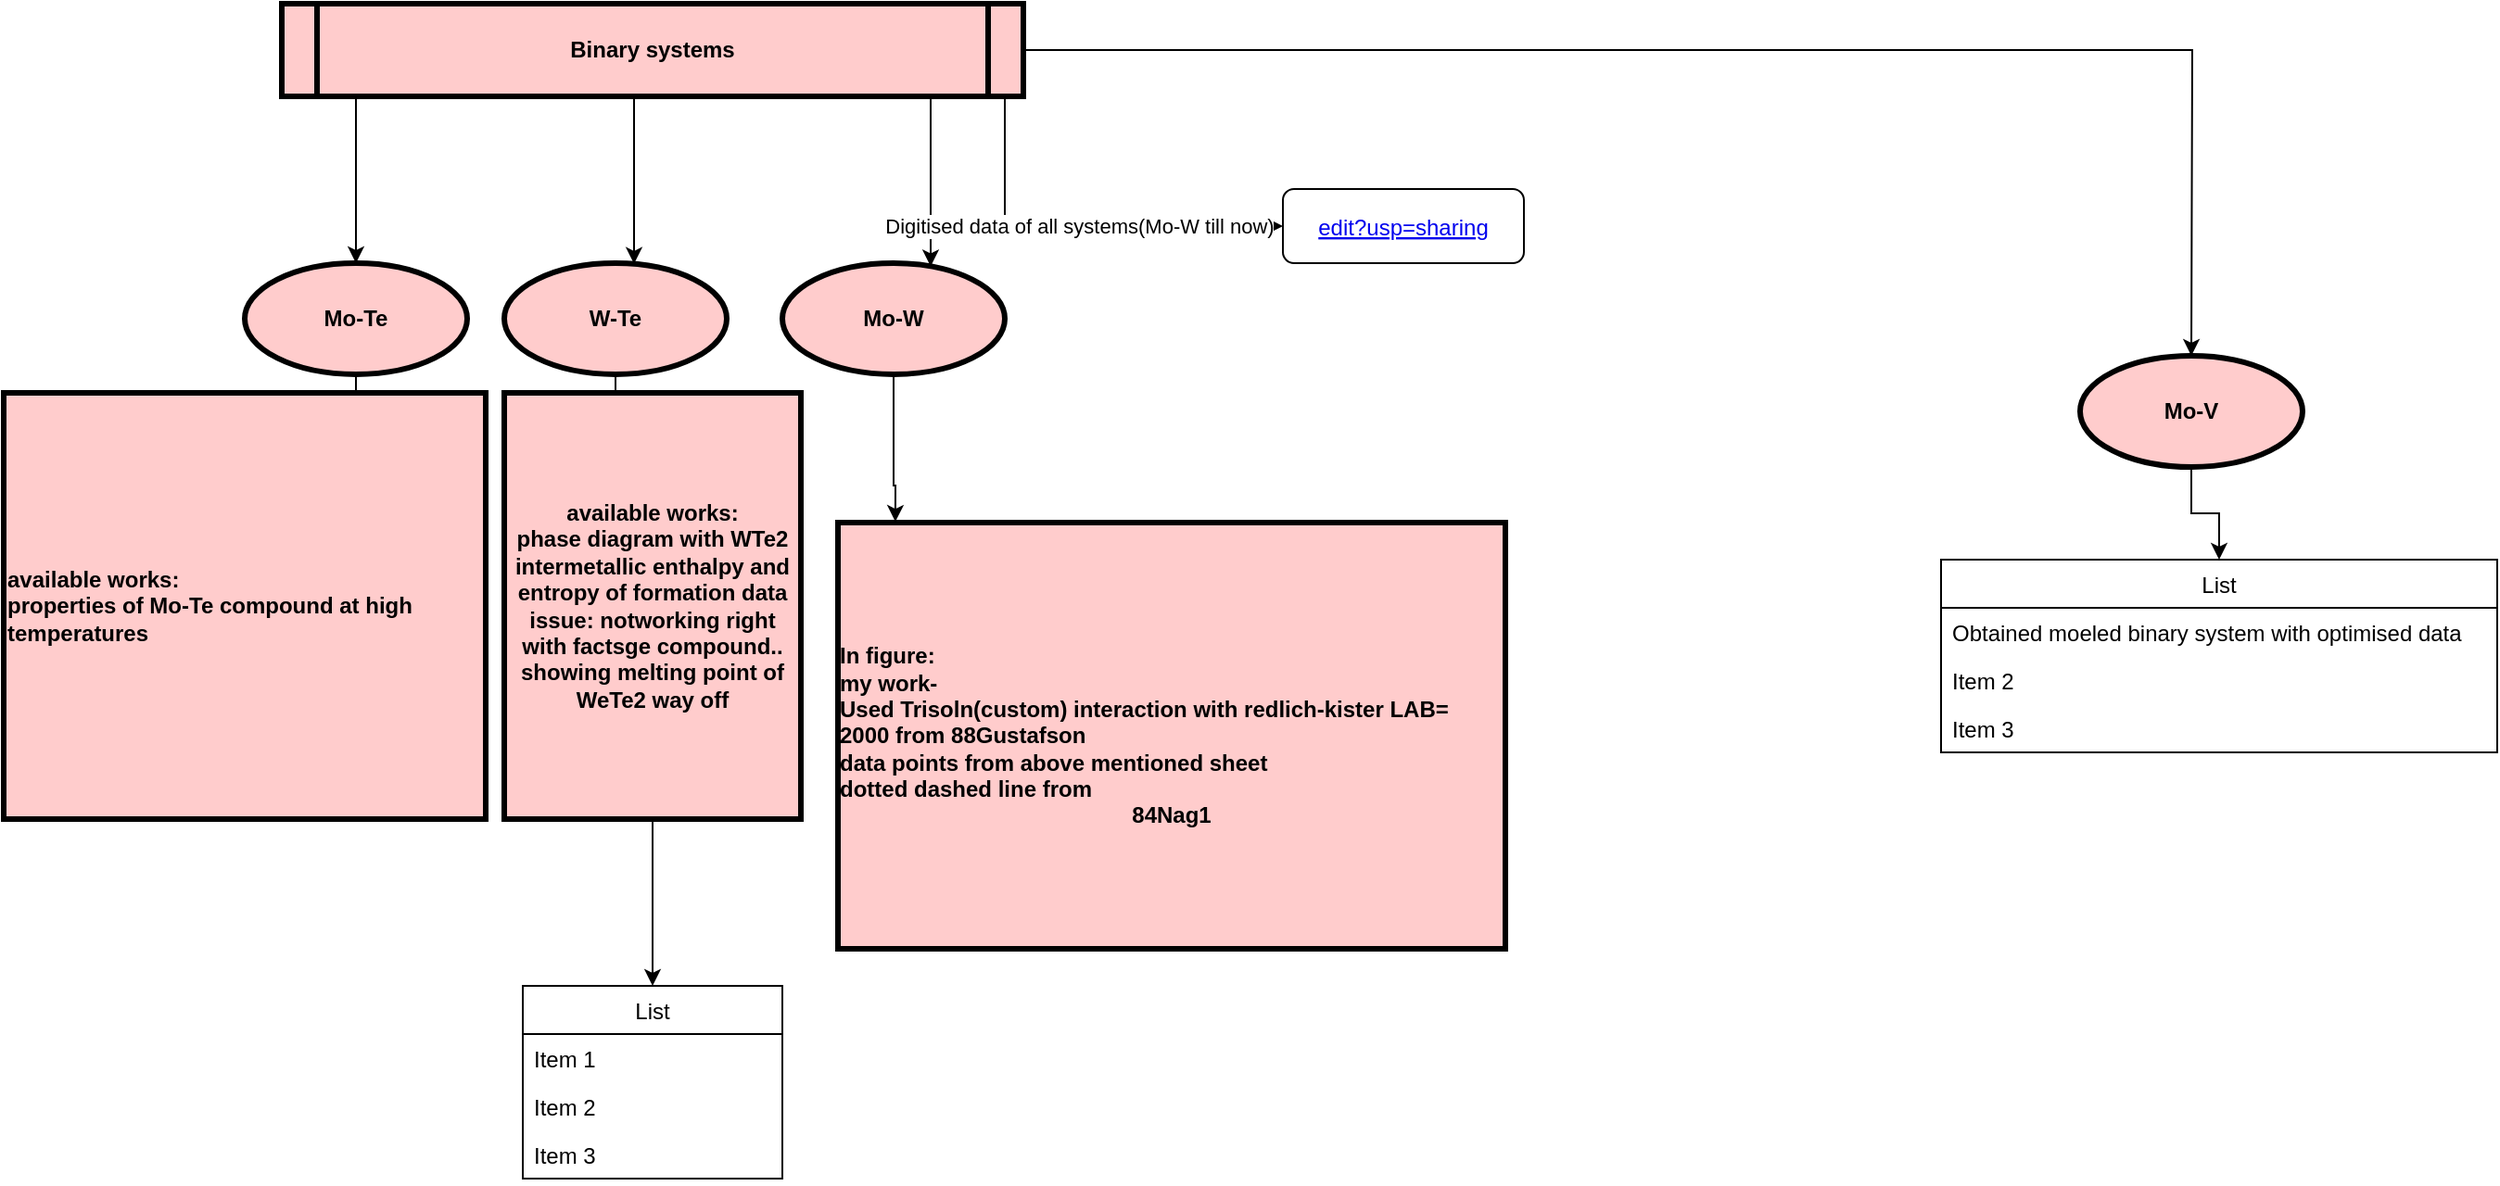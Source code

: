 <mxfile version="15.1.1" type="github">
  <diagram id="kgpKYQtTHZ0yAKxKKP6v" name="Page-1">
    <mxGraphModel dx="1550" dy="661" grid="1" gridSize="10" guides="1" tooltips="1" connect="1" arrows="1" fold="1" page="1" pageScale="1" pageWidth="850" pageHeight="1100" math="0" shadow="0">
      <root>
        <mxCell id="0" />
        <mxCell id="1" parent="0" />
        <mxCell id="wirNJk3x5N79A3oDP3Wb-84" value="" style="edgeStyle=orthogonalEdgeStyle;rounded=0;orthogonalLoop=1;jettySize=auto;html=1;" parent="1" source="wirNJk3x5N79A3oDP3Wb-12" target="wirNJk3x5N79A3oDP3Wb-83" edge="1">
          <mxGeometry relative="1" as="geometry">
            <Array as="points">
              <mxPoint x="90" y="100" />
              <mxPoint x="90" y="100" />
            </Array>
          </mxGeometry>
        </mxCell>
        <mxCell id="wirNJk3x5N79A3oDP3Wb-86" value="" style="edgeStyle=orthogonalEdgeStyle;rounded=0;orthogonalLoop=1;jettySize=auto;html=1;" parent="1" source="wirNJk3x5N79A3oDP3Wb-12" target="wirNJk3x5N79A3oDP3Wb-85" edge="1">
          <mxGeometry relative="1" as="geometry">
            <Array as="points">
              <mxPoint x="240" y="150" />
              <mxPoint x="240" y="150" />
            </Array>
          </mxGeometry>
        </mxCell>
        <mxCell id="wirNJk3x5N79A3oDP3Wb-88" value="" style="edgeStyle=orthogonalEdgeStyle;rounded=0;orthogonalLoop=1;jettySize=auto;html=1;" parent="1" source="wirNJk3x5N79A3oDP3Wb-12" target="wirNJk3x5N79A3oDP3Wb-87" edge="1">
          <mxGeometry relative="1" as="geometry">
            <Array as="points">
              <mxPoint x="400" y="120" />
              <mxPoint x="400" y="120" />
            </Array>
          </mxGeometry>
        </mxCell>
        <mxCell id="wirNJk3x5N79A3oDP3Wb-97" value="Digitised data of all systems(Mo-W till now)&lt;br&gt;" style="edgeStyle=orthogonalEdgeStyle;rounded=0;orthogonalLoop=1;jettySize=auto;html=1;entryX=0;entryY=0.5;entryDx=0;entryDy=0;" parent="1" source="wirNJk3x5N79A3oDP3Wb-12" target="wirNJk3x5N79A3oDP3Wb-95" edge="1">
          <mxGeometry relative="1" as="geometry">
            <Array as="points">
              <mxPoint x="440" y="140" />
            </Array>
          </mxGeometry>
        </mxCell>
        <mxCell id="ZdKyLgPRO9MvoNBh7_Rb-6" style="edgeStyle=orthogonalEdgeStyle;rounded=0;orthogonalLoop=1;jettySize=auto;html=1;" edge="1" parent="1" source="wirNJk3x5N79A3oDP3Wb-12">
          <mxGeometry relative="1" as="geometry">
            <mxPoint x="1080" y="210" as="targetPoint" />
          </mxGeometry>
        </mxCell>
        <mxCell id="wirNJk3x5N79A3oDP3Wb-12" value="Binary systems" style="shape=process;whiteSpace=wrap;align=center;verticalAlign=middle;size=0.048;fontStyle=1;strokeWidth=3;fillColor=#FFCCCC" parent="1" vertex="1">
          <mxGeometry x="50.0" y="20" width="400" height="50" as="geometry" />
        </mxCell>
        <mxCell id="wirNJk3x5N79A3oDP3Wb-78" value="" style="edgeStyle=orthogonalEdgeStyle;rounded=0;orthogonalLoop=1;jettySize=auto;html=1;" parent="1" edge="1">
          <mxGeometry relative="1" as="geometry">
            <mxPoint x="388.5" y="741.0" as="targetPoint" />
          </mxGeometry>
        </mxCell>
        <mxCell id="wirNJk3x5N79A3oDP3Wb-90" value="" style="edgeStyle=orthogonalEdgeStyle;rounded=0;orthogonalLoop=1;jettySize=auto;html=1;" parent="1" source="wirNJk3x5N79A3oDP3Wb-83" target="wirNJk3x5N79A3oDP3Wb-89" edge="1">
          <mxGeometry relative="1" as="geometry" />
        </mxCell>
        <mxCell id="wirNJk3x5N79A3oDP3Wb-83" value="Mo-Te" style="ellipse;whiteSpace=wrap;html=1;fontStyle=1;strokeWidth=3;fillColor=#FFCCCC;" parent="1" vertex="1">
          <mxGeometry x="30.0" y="160" width="120" height="60" as="geometry" />
        </mxCell>
        <mxCell id="wirNJk3x5N79A3oDP3Wb-92" value="" style="edgeStyle=orthogonalEdgeStyle;rounded=0;orthogonalLoop=1;jettySize=auto;html=1;" parent="1" source="wirNJk3x5N79A3oDP3Wb-85" target="wirNJk3x5N79A3oDP3Wb-91" edge="1">
          <mxGeometry relative="1" as="geometry" />
        </mxCell>
        <mxCell id="wirNJk3x5N79A3oDP3Wb-85" value="W-Te" style="ellipse;whiteSpace=wrap;html=1;fontStyle=1;strokeWidth=3;fillColor=#FFCCCC;" parent="1" vertex="1">
          <mxGeometry x="170.0" y="160" width="120" height="60" as="geometry" />
        </mxCell>
        <mxCell id="wirNJk3x5N79A3oDP3Wb-94" value="" style="edgeStyle=orthogonalEdgeStyle;rounded=0;orthogonalLoop=1;jettySize=auto;html=1;entryX=0.086;entryY=-0.002;entryDx=0;entryDy=0;entryPerimeter=0;" parent="1" source="wirNJk3x5N79A3oDP3Wb-87" target="wirNJk3x5N79A3oDP3Wb-93" edge="1">
          <mxGeometry relative="1" as="geometry">
            <mxPoint x="380" y="290" as="targetPoint" />
            <Array as="points">
              <mxPoint x="380" y="280" />
            </Array>
          </mxGeometry>
        </mxCell>
        <mxCell id="wirNJk3x5N79A3oDP3Wb-87" value="Mo-W" style="ellipse;whiteSpace=wrap;html=1;fontStyle=1;strokeWidth=3;fillColor=#FFCCCC;" parent="1" vertex="1">
          <mxGeometry x="320.0" y="160" width="120" height="60" as="geometry" />
        </mxCell>
        <mxCell id="wirNJk3x5N79A3oDP3Wb-89" value="available works:&lt;br&gt;properties of Mo-Te compound at high temperatures&lt;br&gt;&lt;div&gt;&lt;/div&gt;" style="whiteSpace=wrap;html=1;fontStyle=1;strokeWidth=3;fillColor=#FFCCCC;align=left;" parent="1" vertex="1">
          <mxGeometry x="-100" y="230" width="260" height="230" as="geometry" />
        </mxCell>
        <mxCell id="ZdKyLgPRO9MvoNBh7_Rb-5" style="edgeStyle=orthogonalEdgeStyle;rounded=0;orthogonalLoop=1;jettySize=auto;html=1;" edge="1" parent="1" source="wirNJk3x5N79A3oDP3Wb-91" target="ZdKyLgPRO9MvoNBh7_Rb-1">
          <mxGeometry relative="1" as="geometry" />
        </mxCell>
        <mxCell id="wirNJk3x5N79A3oDP3Wb-91" value="available works:&lt;br&gt;phase diagram with WTe2 intermetallic enthalpy and entropy of formation data&lt;br&gt;issue: notworking right with factsge compound.. showing melting point of WeTe2 way off" style="whiteSpace=wrap;html=1;fontStyle=1;strokeWidth=3;fillColor=#FFCCCC;" parent="1" vertex="1">
          <mxGeometry x="170" y="230" width="160" height="230" as="geometry" />
        </mxCell>
        <mxCell id="wirNJk3x5N79A3oDP3Wb-93" value="&lt;div style=&quot;text-align: left&quot;&gt;In figure:&lt;/div&gt;&lt;div style=&quot;text-align: left&quot;&gt;my work-&lt;/div&gt;&lt;div style=&quot;text-align: left&quot;&gt;Used Trisoln(custom) interaction with redlich-kister LAB= 2000 from 88Gustafson&lt;/div&gt;&lt;div style=&quot;text-align: left&quot;&gt;data points from above mentioned sheet&lt;/div&gt;&lt;div style=&quot;text-align: left&quot;&gt;dotted dashed line from&amp;nbsp;&lt;/div&gt;&lt;span style=&quot;text-align: left&quot;&gt;84Nag1&lt;/span&gt;" style="whiteSpace=wrap;html=1;fontStyle=1;strokeWidth=3;fillColor=#FFCCCC;" parent="1" vertex="1">
          <mxGeometry x="350" y="300" width="360" height="230" as="geometry" />
        </mxCell>
        <UserObject label="edit?usp=sharing" linkTarget="_blank" link="https://docs.google.com/spreadsheets/d/113PZEouZPormDHuPyYL0D7f3zoQxEiFQmdjDreFnHmk/edit?usp=sharing" id="wirNJk3x5N79A3oDP3Wb-95">
          <mxCell style="fontColor=#0000EE;fontStyle=4;rounded=1;overflow=hidden;spacing=10;" parent="1" vertex="1">
            <mxGeometry x="590" y="120" width="130" height="40" as="geometry" />
          </mxCell>
        </UserObject>
        <mxCell id="ZdKyLgPRO9MvoNBh7_Rb-1" value="List" style="swimlane;fontStyle=0;childLayout=stackLayout;horizontal=1;startSize=26;horizontalStack=0;resizeParent=1;resizeParentMax=0;resizeLast=0;collapsible=1;marginBottom=0;" vertex="1" parent="1">
          <mxGeometry x="180" y="550" width="140" height="104" as="geometry">
            <mxRectangle x="160" y="498" width="50" height="26" as="alternateBounds" />
          </mxGeometry>
        </mxCell>
        <mxCell id="ZdKyLgPRO9MvoNBh7_Rb-2" value="Item 1" style="text;strokeColor=none;fillColor=none;align=left;verticalAlign=top;spacingLeft=4;spacingRight=4;overflow=hidden;rotatable=0;points=[[0,0.5],[1,0.5]];portConstraint=eastwest;" vertex="1" parent="ZdKyLgPRO9MvoNBh7_Rb-1">
          <mxGeometry y="26" width="140" height="26" as="geometry" />
        </mxCell>
        <mxCell id="ZdKyLgPRO9MvoNBh7_Rb-3" value="Item 2" style="text;strokeColor=none;fillColor=none;align=left;verticalAlign=top;spacingLeft=4;spacingRight=4;overflow=hidden;rotatable=0;points=[[0,0.5],[1,0.5]];portConstraint=eastwest;" vertex="1" parent="ZdKyLgPRO9MvoNBh7_Rb-1">
          <mxGeometry y="52" width="140" height="26" as="geometry" />
        </mxCell>
        <mxCell id="ZdKyLgPRO9MvoNBh7_Rb-4" value="Item 3" style="text;strokeColor=none;fillColor=none;align=left;verticalAlign=top;spacingLeft=4;spacingRight=4;overflow=hidden;rotatable=0;points=[[0,0.5],[1,0.5]];portConstraint=eastwest;" vertex="1" parent="ZdKyLgPRO9MvoNBh7_Rb-1">
          <mxGeometry y="78" width="140" height="26" as="geometry" />
        </mxCell>
        <mxCell id="ZdKyLgPRO9MvoNBh7_Rb-12" style="edgeStyle=orthogonalEdgeStyle;rounded=0;orthogonalLoop=1;jettySize=auto;html=1;entryX=0.5;entryY=0;entryDx=0;entryDy=0;" edge="1" parent="1" source="ZdKyLgPRO9MvoNBh7_Rb-8" target="ZdKyLgPRO9MvoNBh7_Rb-15">
          <mxGeometry relative="1" as="geometry">
            <mxPoint x="1135" y="320" as="targetPoint" />
          </mxGeometry>
        </mxCell>
        <mxCell id="ZdKyLgPRO9MvoNBh7_Rb-8" value="Mo-V" style="ellipse;whiteSpace=wrap;html=1;fontStyle=1;strokeWidth=3;fillColor=#FFCCCC;" vertex="1" parent="1">
          <mxGeometry x="1020.0" y="210" width="120" height="60" as="geometry" />
        </mxCell>
        <mxCell id="ZdKyLgPRO9MvoNBh7_Rb-15" value="List" style="swimlane;fontStyle=0;childLayout=stackLayout;horizontal=1;startSize=26;fillColor=none;horizontalStack=0;resizeParent=1;resizeParentMax=0;resizeLast=0;collapsible=1;marginBottom=0;" vertex="1" parent="1">
          <mxGeometry x="945" y="320" width="300" height="104" as="geometry" />
        </mxCell>
        <mxCell id="ZdKyLgPRO9MvoNBh7_Rb-16" value="Obtained moeled binary system with optimised data&#xa;&#xa;&#xa;" style="text;strokeColor=none;fillColor=none;align=left;verticalAlign=top;spacingLeft=4;spacingRight=4;overflow=hidden;rotatable=0;points=[[0,0.5],[1,0.5]];portConstraint=eastwest;" vertex="1" parent="ZdKyLgPRO9MvoNBh7_Rb-15">
          <mxGeometry y="26" width="300" height="26" as="geometry" />
        </mxCell>
        <mxCell id="ZdKyLgPRO9MvoNBh7_Rb-17" value="Item 2" style="text;strokeColor=none;fillColor=none;align=left;verticalAlign=top;spacingLeft=4;spacingRight=4;overflow=hidden;rotatable=0;points=[[0,0.5],[1,0.5]];portConstraint=eastwest;" vertex="1" parent="ZdKyLgPRO9MvoNBh7_Rb-15">
          <mxGeometry y="52" width="300" height="26" as="geometry" />
        </mxCell>
        <mxCell id="ZdKyLgPRO9MvoNBh7_Rb-18" value="Item 3" style="text;strokeColor=none;fillColor=none;align=left;verticalAlign=top;spacingLeft=4;spacingRight=4;overflow=hidden;rotatable=0;points=[[0,0.5],[1,0.5]];portConstraint=eastwest;" vertex="1" parent="ZdKyLgPRO9MvoNBh7_Rb-15">
          <mxGeometry y="78" width="300" height="26" as="geometry" />
        </mxCell>
      </root>
    </mxGraphModel>
  </diagram>
</mxfile>
